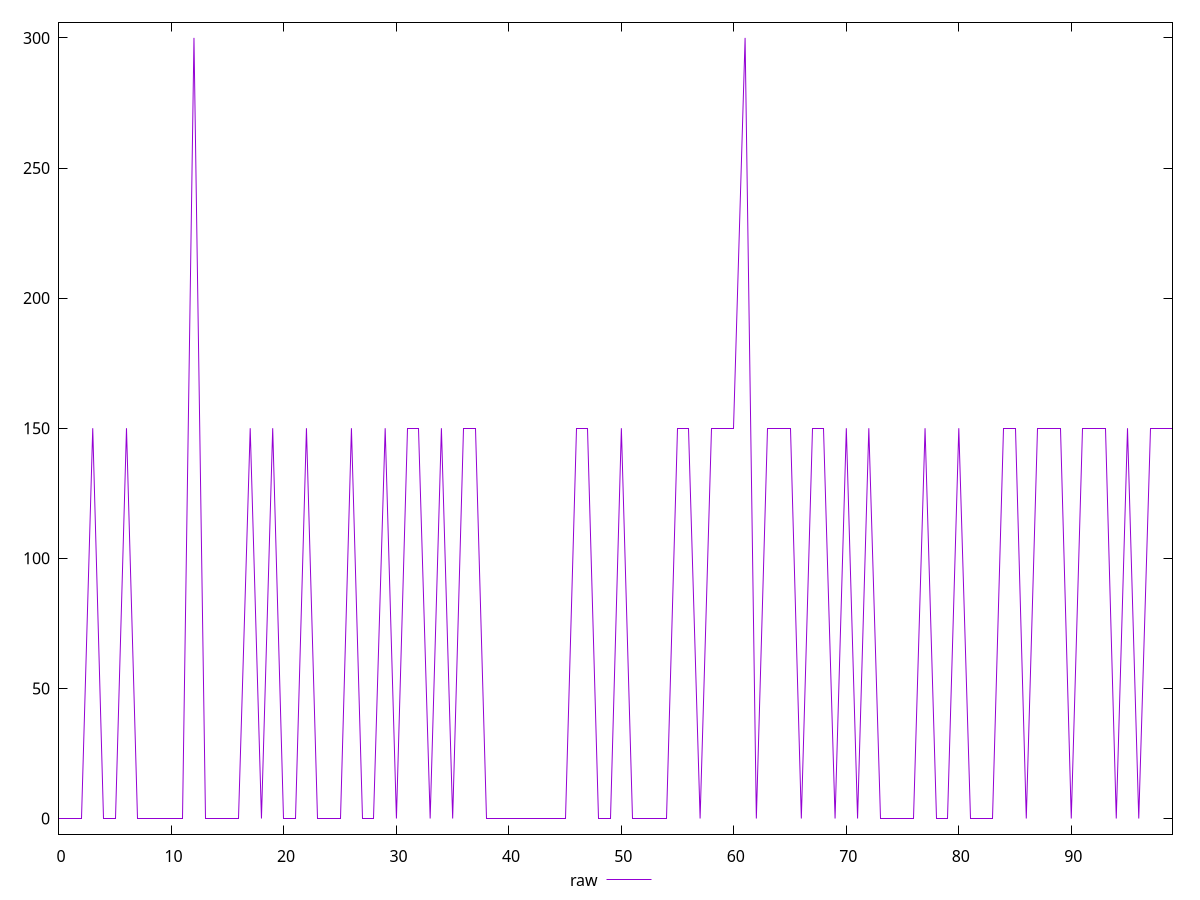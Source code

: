 reset

$raw <<EOF
0 0
1 0
2 0
3 150
4 0
5 0
6 150
7 0
8 0
9 0
10 0
11 0
12 300
13 0
14 0
15 0
16 0
17 150
18 0
19 150
20 0
21 0
22 150
23 0
24 0
25 0
26 150
27 0
28 0
29 150
30 0
31 150
32 150
33 0
34 150
35 0
36 150
37 150
38 0
39 0
40 0
41 0
42 0
43 0
44 0
45 0
46 150
47 150
48 0
49 0
50 150
51 0
52 0
53 0
54 0
55 150
56 150
57 0
58 150
59 150
60 150
61 300
62 0
63 150
64 150
65 150
66 0
67 150
68 150
69 0
70 150
71 0
72 150
73 0
74 0
75 0
76 0
77 150
78 0
79 0
80 150
81 0
82 0
83 0
84 150
85 150
86 0
87 150
88 150
89 150
90 0
91 150
92 150
93 150
94 0
95 150
96 0
97 150
98 150
99 150
EOF

set key outside below
set xrange [0:99]
set yrange [-6:306]
set trange [-6:306]
set terminal svg size 640, 500 enhanced background rgb 'white'
set output "report/report_00029_2021-02-24T13-36-40.390Z/legacy-javascript/samples/astro/raw/values.svg"

plot $raw title "raw" with line

reset

